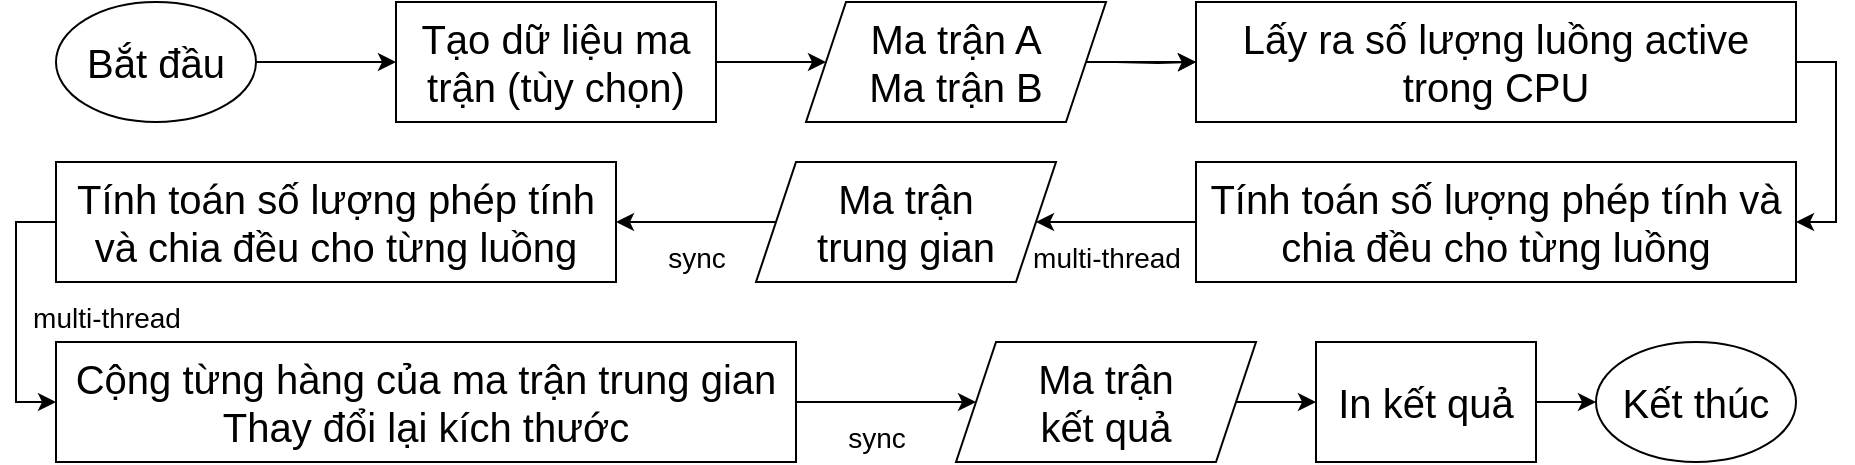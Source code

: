 <mxfile version="14.5.1" type="device"><diagram id="9KtX5ccR703HWhH1BpxO" name="Page-1"><mxGraphModel dx="1554" dy="566" grid="1" gridSize="10" guides="1" tooltips="1" connect="1" arrows="1" fold="1" page="1" pageScale="1" pageWidth="850" pageHeight="1100" math="0" shadow="0"><root><mxCell id="0"/><mxCell id="1" parent="0"/><mxCell id="t5i51XL1wyJCH9RH9G32-8" style="edgeStyle=orthogonalEdgeStyle;rounded=0;orthogonalLoop=1;jettySize=auto;html=1;entryX=0;entryY=0.5;entryDx=0;entryDy=0;fontSize=20;" edge="1" parent="1" source="t5i51XL1wyJCH9RH9G32-6" target="t5i51XL1wyJCH9RH9G32-14"><mxGeometry relative="1" as="geometry"><mxPoint x="200" y="230" as="targetPoint"/></mxGeometry></mxCell><mxCell id="t5i51XL1wyJCH9RH9G32-6" value="Tạo dữ liệu ma trận (tùy chọn)" style="rounded=0;whiteSpace=wrap;html=1;fontSize=20;" vertex="1" parent="1"><mxGeometry x="-20" y="200" width="160" height="60" as="geometry"/></mxCell><mxCell id="t5i51XL1wyJCH9RH9G32-10" style="edgeStyle=orthogonalEdgeStyle;rounded=0;orthogonalLoop=1;jettySize=auto;html=1;entryX=1;entryY=0.5;entryDx=0;entryDy=0;fontSize=20;exitX=1;exitY=0.5;exitDx=0;exitDy=0;" edge="1" parent="1" source="t5i51XL1wyJCH9RH9G32-11" target="t5i51XL1wyJCH9RH9G32-9"><mxGeometry relative="1" as="geometry"/></mxCell><mxCell id="t5i51XL1wyJCH9RH9G32-12" style="edgeStyle=orthogonalEdgeStyle;rounded=0;orthogonalLoop=1;jettySize=auto;html=1;entryX=0;entryY=0.5;entryDx=0;entryDy=0;fontSize=20;" edge="1" parent="1" target="t5i51XL1wyJCH9RH9G32-11"><mxGeometry relative="1" as="geometry"><mxPoint x="340" y="230" as="sourcePoint"/></mxGeometry></mxCell><mxCell id="t5i51XL1wyJCH9RH9G32-18" style="edgeStyle=orthogonalEdgeStyle;rounded=0;orthogonalLoop=1;jettySize=auto;html=1;entryX=1;entryY=0.5;entryDx=0;entryDy=0;fontSize=20;" edge="1" parent="1" source="t5i51XL1wyJCH9RH9G32-9" target="t5i51XL1wyJCH9RH9G32-17"><mxGeometry relative="1" as="geometry"/></mxCell><mxCell id="t5i51XL1wyJCH9RH9G32-9" value="Tính toán số lượng phép tính và chia đều cho từng luồng" style="rounded=0;whiteSpace=wrap;html=1;fontSize=20;" vertex="1" parent="1"><mxGeometry x="380" y="280" width="300" height="60" as="geometry"/></mxCell><mxCell id="t5i51XL1wyJCH9RH9G32-11" value="Lấy ra số lượng luồng active trong CPU" style="rounded=0;whiteSpace=wrap;html=1;fontSize=20;" vertex="1" parent="1"><mxGeometry x="380" y="200" width="300" height="60" as="geometry"/></mxCell><mxCell id="t5i51XL1wyJCH9RH9G32-16" value="" style="edgeStyle=orthogonalEdgeStyle;rounded=0;orthogonalLoop=1;jettySize=auto;html=1;fontSize=20;" edge="1" parent="1" source="t5i51XL1wyJCH9RH9G32-14" target="t5i51XL1wyJCH9RH9G32-11"><mxGeometry relative="1" as="geometry"/></mxCell><mxCell id="t5i51XL1wyJCH9RH9G32-14" value="Ma trận A&lt;br&gt;Ma trận B" style="shape=parallelogram;perimeter=parallelogramPerimeter;whiteSpace=wrap;html=1;fixedSize=1;fontSize=20;" vertex="1" parent="1"><mxGeometry x="185" y="200" width="150" height="60" as="geometry"/></mxCell><mxCell id="t5i51XL1wyJCH9RH9G32-21" style="edgeStyle=orthogonalEdgeStyle;rounded=0;orthogonalLoop=1;jettySize=auto;html=1;fontSize=20;exitX=0;exitY=0.5;exitDx=0;exitDy=0;entryX=0;entryY=0.5;entryDx=0;entryDy=0;" edge="1" parent="1" source="t5i51XL1wyJCH9RH9G32-24" target="t5i51XL1wyJCH9RH9G32-20"><mxGeometry relative="1" as="geometry"/></mxCell><mxCell id="t5i51XL1wyJCH9RH9G32-25" style="edgeStyle=orthogonalEdgeStyle;rounded=0;orthogonalLoop=1;jettySize=auto;html=1;entryX=1;entryY=0.5;entryDx=0;entryDy=0;fontSize=20;" edge="1" parent="1" source="t5i51XL1wyJCH9RH9G32-17" target="t5i51XL1wyJCH9RH9G32-24"><mxGeometry relative="1" as="geometry"/></mxCell><mxCell id="t5i51XL1wyJCH9RH9G32-17" value="Ma trận&lt;br&gt;trung gian" style="shape=parallelogram;perimeter=parallelogramPerimeter;whiteSpace=wrap;html=1;fixedSize=1;fontSize=20;" vertex="1" parent="1"><mxGeometry x="160" y="280" width="150" height="60" as="geometry"/></mxCell><mxCell id="t5i51XL1wyJCH9RH9G32-27" style="edgeStyle=orthogonalEdgeStyle;rounded=0;orthogonalLoop=1;jettySize=auto;html=1;entryX=0;entryY=0.5;entryDx=0;entryDy=0;fontSize=20;" edge="1" parent="1" source="t5i51XL1wyJCH9RH9G32-20" target="t5i51XL1wyJCH9RH9G32-26"><mxGeometry relative="1" as="geometry"/></mxCell><mxCell id="t5i51XL1wyJCH9RH9G32-20" value="Cộng từng hàng của ma trận trung gian&lt;br&gt;Thay đổi lại kích thước" style="rounded=0;whiteSpace=wrap;html=1;fontSize=20;" vertex="1" parent="1"><mxGeometry x="-190" y="370" width="370" height="60" as="geometry"/></mxCell><mxCell id="t5i51XL1wyJCH9RH9G32-23" style="edgeStyle=orthogonalEdgeStyle;rounded=0;orthogonalLoop=1;jettySize=auto;html=1;entryX=0;entryY=0.5;entryDx=0;entryDy=0;fontSize=20;" edge="1" parent="1" source="t5i51XL1wyJCH9RH9G32-22" target="t5i51XL1wyJCH9RH9G32-6"><mxGeometry relative="1" as="geometry"/></mxCell><mxCell id="t5i51XL1wyJCH9RH9G32-22" value="Bắt đầu" style="ellipse;whiteSpace=wrap;html=1;fontSize=20;" vertex="1" parent="1"><mxGeometry x="-190" y="200" width="100" height="60" as="geometry"/></mxCell><mxCell id="t5i51XL1wyJCH9RH9G32-24" value="Tính toán số lượng phép tính và chia đều cho từng luồng" style="rounded=0;whiteSpace=wrap;html=1;fontSize=20;" vertex="1" parent="1"><mxGeometry x="-190" y="280" width="280" height="60" as="geometry"/></mxCell><mxCell id="t5i51XL1wyJCH9RH9G32-34" style="edgeStyle=orthogonalEdgeStyle;rounded=0;orthogonalLoop=1;jettySize=auto;html=1;entryX=0;entryY=0.5;entryDx=0;entryDy=0;fontSize=20;" edge="1" parent="1" source="t5i51XL1wyJCH9RH9G32-26" target="t5i51XL1wyJCH9RH9G32-32"><mxGeometry relative="1" as="geometry"/></mxCell><mxCell id="t5i51XL1wyJCH9RH9G32-26" value="Ma trận&lt;br&gt;kết quả" style="shape=parallelogram;perimeter=parallelogramPerimeter;whiteSpace=wrap;html=1;fixedSize=1;fontSize=20;" vertex="1" parent="1"><mxGeometry x="260" y="370" width="150" height="60" as="geometry"/></mxCell><mxCell id="t5i51XL1wyJCH9RH9G32-28" value="&lt;font style=&quot;font-size: 14px&quot;&gt;multi-thread&lt;/font&gt;" style="text;html=1;align=center;verticalAlign=middle;resizable=0;points=[];autosize=1;fontSize=20;" vertex="1" parent="1"><mxGeometry x="290" y="310" width="90" height="30" as="geometry"/></mxCell><mxCell id="t5i51XL1wyJCH9RH9G32-29" value="&lt;font style=&quot;font-size: 14px&quot;&gt;multi-thread&lt;/font&gt;" style="text;html=1;align=center;verticalAlign=middle;resizable=0;points=[];autosize=1;fontSize=20;" vertex="1" parent="1"><mxGeometry x="-210" y="340" width="90" height="30" as="geometry"/></mxCell><mxCell id="t5i51XL1wyJCH9RH9G32-30" value="&lt;font style=&quot;font-size: 14px&quot;&gt;sync&lt;/font&gt;" style="text;html=1;align=center;verticalAlign=middle;resizable=0;points=[];autosize=1;fontSize=20;" vertex="1" parent="1"><mxGeometry x="200" y="400" width="40" height="30" as="geometry"/></mxCell><mxCell id="t5i51XL1wyJCH9RH9G32-31" value="&lt;font style=&quot;font-size: 14px&quot;&gt;sync&lt;/font&gt;" style="text;html=1;align=center;verticalAlign=middle;resizable=0;points=[];autosize=1;fontSize=20;" vertex="1" parent="1"><mxGeometry x="110" y="310" width="40" height="30" as="geometry"/></mxCell><mxCell id="t5i51XL1wyJCH9RH9G32-35" style="edgeStyle=orthogonalEdgeStyle;rounded=0;orthogonalLoop=1;jettySize=auto;html=1;entryX=0;entryY=0.5;entryDx=0;entryDy=0;fontSize=20;" edge="1" parent="1" source="t5i51XL1wyJCH9RH9G32-32" target="t5i51XL1wyJCH9RH9G32-33"><mxGeometry relative="1" as="geometry"/></mxCell><mxCell id="t5i51XL1wyJCH9RH9G32-32" value="In kết quả" style="rounded=0;whiteSpace=wrap;html=1;fontSize=20;" vertex="1" parent="1"><mxGeometry x="440" y="370" width="110" height="60" as="geometry"/></mxCell><mxCell id="t5i51XL1wyJCH9RH9G32-33" value="Kết thúc" style="ellipse;whiteSpace=wrap;html=1;fontSize=20;" vertex="1" parent="1"><mxGeometry x="580" y="370" width="100" height="60" as="geometry"/></mxCell></root></mxGraphModel></diagram></mxfile>